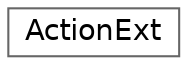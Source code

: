 digraph "Graphical Class Hierarchy"
{
 // LATEX_PDF_SIZE
  bgcolor="transparent";
  edge [fontname=Helvetica,fontsize=14,labelfontname=Helvetica,labelfontsize=14];
  node [fontname=Helvetica,fontsize=14,shape=box,height=0.2,width=0.4];
  rankdir="LR";
  Node0 [id="Node000000",label="ActionExt",height=0.2,width=0.4,color="grey40", fillcolor="white", style="filled",URL="$d1/d42/classActionExt.html",tooltip=" "];
}
